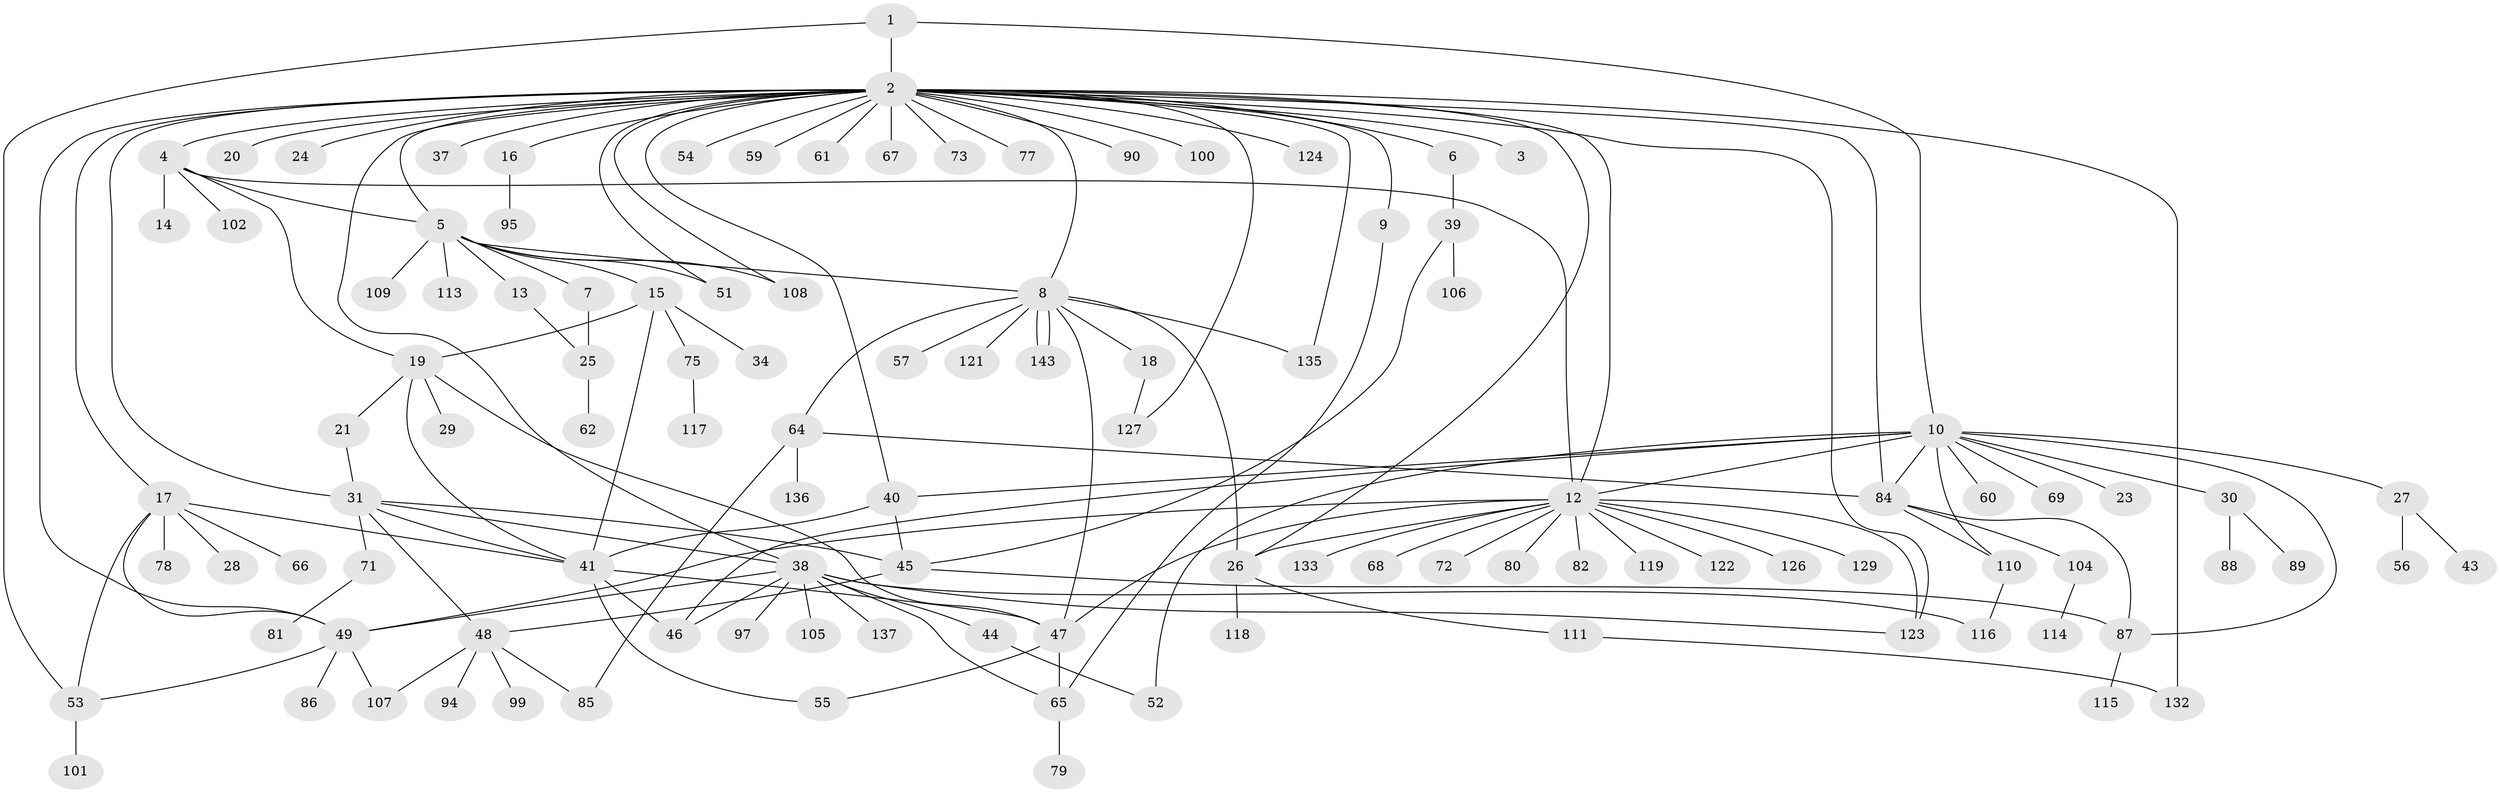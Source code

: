 // original degree distribution, {3: 0.0979020979020979, 33: 0.006993006993006993, 1: 0.5034965034965035, 7: 0.006993006993006993, 10: 0.013986013986013986, 2: 0.20279720279720279, 11: 0.006993006993006993, 14: 0.006993006993006993, 9: 0.013986013986013986, 5: 0.03496503496503497, 8: 0.02097902097902098, 4: 0.055944055944055944, 6: 0.027972027972027972}
// Generated by graph-tools (version 1.1) at 2025/11/02/27/25 16:11:15]
// undirected, 111 vertices, 158 edges
graph export_dot {
graph [start="1"]
  node [color=gray90,style=filled];
  1;
  2 [super="+22"];
  3;
  4 [super="+32"];
  5 [super="+50"];
  6;
  7 [super="+11"];
  8 [super="+33"];
  9;
  10 [super="+112"];
  12 [super="+70"];
  13 [super="+103"];
  14;
  15 [super="+36"];
  16 [super="+125"];
  17 [super="+35"];
  18;
  19 [super="+58"];
  20;
  21;
  23;
  24;
  25 [super="+128"];
  26 [super="+74"];
  27;
  28;
  29;
  30 [super="+63"];
  31 [super="+134"];
  34;
  37;
  38 [super="+42"];
  39 [super="+76"];
  40 [super="+138"];
  41 [super="+131"];
  43;
  44 [super="+83"];
  45 [super="+130"];
  46;
  47;
  48 [super="+96"];
  49 [super="+93"];
  51;
  52 [super="+141"];
  53;
  54;
  55;
  56;
  57;
  59;
  60;
  61;
  62;
  64 [super="+91"];
  65 [super="+98"];
  66;
  67;
  68;
  69;
  71;
  72;
  73;
  75 [super="+140"];
  77;
  78;
  79;
  80;
  81;
  82;
  84;
  85;
  86;
  87 [super="+92"];
  88;
  89;
  90;
  94;
  95;
  97;
  99;
  100;
  101;
  102;
  104;
  105;
  106;
  107 [super="+120"];
  108;
  109;
  110 [super="+142"];
  111;
  113;
  114;
  115;
  116;
  117;
  118;
  119;
  121;
  122;
  123;
  124;
  126;
  127 [super="+139"];
  129;
  132;
  133;
  135;
  136;
  137;
  143;
  1 -- 2;
  1 -- 10;
  1 -- 53;
  2 -- 3;
  2 -- 4;
  2 -- 5;
  2 -- 6;
  2 -- 8;
  2 -- 9;
  2 -- 16;
  2 -- 17;
  2 -- 20;
  2 -- 24;
  2 -- 26;
  2 -- 31;
  2 -- 37;
  2 -- 40;
  2 -- 49;
  2 -- 51;
  2 -- 54;
  2 -- 59;
  2 -- 61;
  2 -- 67;
  2 -- 77;
  2 -- 84;
  2 -- 90;
  2 -- 100;
  2 -- 108;
  2 -- 123;
  2 -- 124;
  2 -- 127;
  2 -- 132;
  2 -- 135;
  2 -- 73;
  2 -- 38;
  2 -- 12;
  4 -- 12;
  4 -- 14;
  4 -- 19;
  4 -- 102;
  4 -- 5;
  5 -- 7;
  5 -- 8;
  5 -- 13;
  5 -- 15;
  5 -- 51;
  5 -- 108;
  5 -- 109;
  5 -- 113;
  6 -- 39;
  7 -- 25;
  8 -- 18;
  8 -- 26;
  8 -- 47;
  8 -- 57;
  8 -- 121;
  8 -- 135;
  8 -- 143;
  8 -- 143;
  8 -- 64;
  9 -- 65;
  10 -- 23;
  10 -- 27;
  10 -- 30;
  10 -- 40;
  10 -- 46;
  10 -- 52;
  10 -- 60;
  10 -- 69;
  10 -- 84;
  10 -- 87;
  10 -- 110;
  10 -- 12;
  12 -- 47;
  12 -- 68;
  12 -- 72;
  12 -- 122;
  12 -- 126;
  12 -- 129;
  12 -- 133;
  12 -- 80;
  12 -- 49;
  12 -- 82;
  12 -- 119;
  12 -- 26;
  12 -- 123;
  13 -- 25;
  15 -- 34;
  15 -- 41;
  15 -- 75;
  15 -- 19;
  16 -- 95;
  17 -- 28;
  17 -- 41;
  17 -- 49;
  17 -- 53;
  17 -- 66;
  17 -- 78;
  18 -- 127;
  19 -- 21;
  19 -- 29;
  19 -- 41;
  19 -- 47;
  21 -- 31;
  25 -- 62;
  26 -- 118;
  26 -- 111;
  27 -- 43;
  27 -- 56;
  30 -- 88;
  30 -- 89;
  31 -- 38;
  31 -- 41;
  31 -- 45;
  31 -- 48;
  31 -- 71;
  38 -- 44;
  38 -- 46;
  38 -- 97;
  38 -- 105;
  38 -- 116;
  38 -- 123;
  38 -- 137;
  38 -- 65;
  38 -- 49;
  39 -- 45;
  39 -- 106;
  40 -- 41;
  40 -- 45;
  41 -- 46;
  41 -- 47;
  41 -- 55;
  44 -- 52;
  45 -- 87;
  45 -- 48;
  47 -- 55;
  47 -- 65;
  48 -- 85;
  48 -- 94;
  48 -- 99;
  48 -- 107;
  49 -- 53;
  49 -- 86;
  49 -- 107;
  53 -- 101;
  64 -- 84;
  64 -- 85;
  64 -- 136;
  65 -- 79;
  71 -- 81;
  75 -- 117;
  84 -- 87;
  84 -- 104;
  84 -- 110;
  87 -- 115;
  104 -- 114;
  110 -- 116;
  111 -- 132;
}
